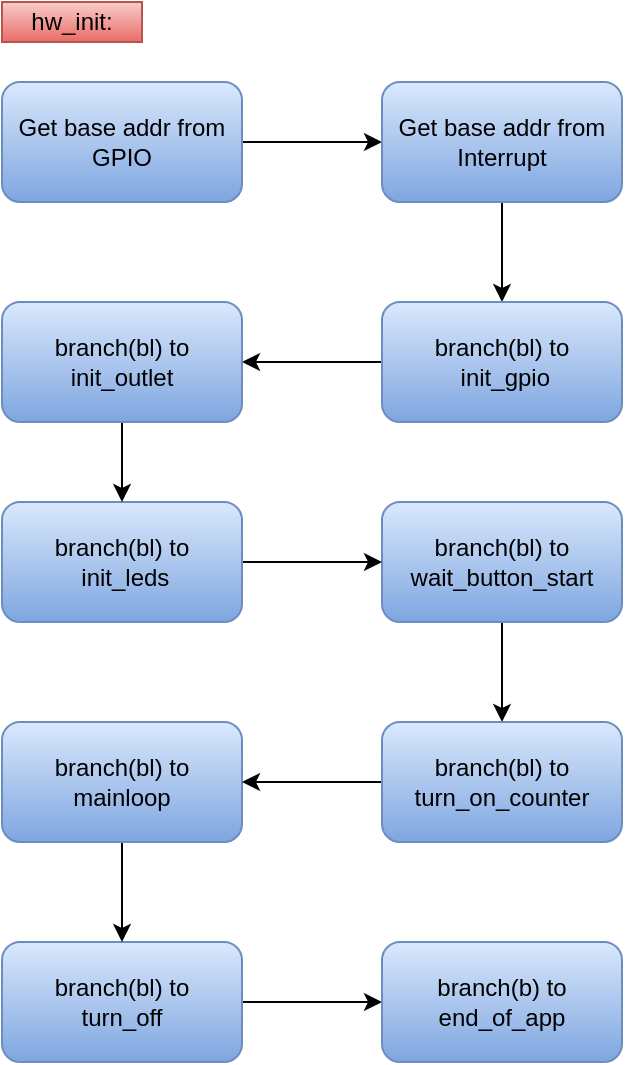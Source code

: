 <mxfile version="12.6.5" type="device"><diagram id="k4cw5h_0fVER-fqyHs3r" name="Seite-1"><mxGraphModel dx="441" dy="834" grid="1" gridSize="10" guides="1" tooltips="1" connect="1" arrows="1" fold="1" page="1" pageScale="1" pageWidth="827" pageHeight="1169" math="0" shadow="0"><root><mxCell id="0"/><mxCell id="1" parent="0"/><mxCell id="YmnJSVa9suwpmFod_Zgd-22" value="hw_init:" style="text;html=1;strokeColor=#b85450;fillColor=#f8cecc;align=center;verticalAlign=middle;whiteSpace=wrap;rounded=0;gradientColor=#ea6b66;" parent="1" vertex="1"><mxGeometry x="40" y="30" width="70" height="20" as="geometry"/></mxCell><mxCell id="bH0xdWF9_3VZWs5E7WMI-13" value="" style="edgeStyle=orthogonalEdgeStyle;rounded=0;orthogonalLoop=1;jettySize=auto;html=1;" parent="1" source="bH0xdWF9_3VZWs5E7WMI-2" target="bH0xdWF9_3VZWs5E7WMI-3" edge="1"><mxGeometry relative="1" as="geometry"/></mxCell><mxCell id="bH0xdWF9_3VZWs5E7WMI-2" value="Get base addr from GPIO" style="rounded=1;whiteSpace=wrap;html=1;gradientColor=#7ea6e0;fillColor=#dae8fc;strokeColor=#6c8ebf;" parent="1" vertex="1"><mxGeometry x="40" y="70" width="120" height="60" as="geometry"/></mxCell><mxCell id="bH0xdWF9_3VZWs5E7WMI-14" value="" style="edgeStyle=orthogonalEdgeStyle;rounded=0;orthogonalLoop=1;jettySize=auto;html=1;" parent="1" source="bH0xdWF9_3VZWs5E7WMI-3" target="bH0xdWF9_3VZWs5E7WMI-4" edge="1"><mxGeometry relative="1" as="geometry"/></mxCell><mxCell id="bH0xdWF9_3VZWs5E7WMI-3" value="Get base addr from Interrupt" style="rounded=1;whiteSpace=wrap;html=1;gradientColor=#7ea6e0;fillColor=#dae8fc;strokeColor=#6c8ebf;" parent="1" vertex="1"><mxGeometry x="230" y="70" width="120" height="60" as="geometry"/></mxCell><mxCell id="15UpI6R6G7e7PAZnye8Z-2" value="" style="edgeStyle=orthogonalEdgeStyle;rounded=0;orthogonalLoop=1;jettySize=auto;html=1;entryX=1;entryY=0.5;entryDx=0;entryDy=0;" parent="1" source="bH0xdWF9_3VZWs5E7WMI-4" target="bH0xdWF9_3VZWs5E7WMI-11" edge="1"><mxGeometry relative="1" as="geometry"><mxPoint x="100" y="390" as="targetPoint"/></mxGeometry></mxCell><mxCell id="bH0xdWF9_3VZWs5E7WMI-4" value="branch(bl) to&lt;br&gt;&amp;nbsp;init_gpio" style="rounded=1;whiteSpace=wrap;html=1;gradientColor=#7ea6e0;fillColor=#dae8fc;strokeColor=#6c8ebf;" parent="1" vertex="1"><mxGeometry x="230" y="180" width="120" height="60" as="geometry"/></mxCell><mxCell id="bH0xdWF9_3VZWs5E7WMI-21" value="" style="edgeStyle=orthogonalEdgeStyle;rounded=0;orthogonalLoop=1;jettySize=auto;html=1;" parent="1" source="bH0xdWF9_3VZWs5E7WMI-6" target="bH0xdWF9_3VZWs5E7WMI-12" edge="1"><mxGeometry relative="1" as="geometry"/></mxCell><mxCell id="bH0xdWF9_3VZWs5E7WMI-6" value="branch(bl) to&lt;br&gt;turn_off" style="rounded=1;whiteSpace=wrap;html=1;gradientColor=#7ea6e0;fillColor=#dae8fc;strokeColor=#6c8ebf;" parent="1" vertex="1"><mxGeometry x="40" y="500" width="120" height="60" as="geometry"/></mxCell><mxCell id="bH0xdWF9_3VZWs5E7WMI-20" value="" style="edgeStyle=orthogonalEdgeStyle;rounded=0;orthogonalLoop=1;jettySize=auto;html=1;" parent="1" source="bH0xdWF9_3VZWs5E7WMI-7" target="bH0xdWF9_3VZWs5E7WMI-6" edge="1"><mxGeometry relative="1" as="geometry"/></mxCell><mxCell id="bH0xdWF9_3VZWs5E7WMI-7" value="branch(bl) to&lt;br&gt;mainloop" style="rounded=1;whiteSpace=wrap;html=1;gradientColor=#7ea6e0;fillColor=#dae8fc;strokeColor=#6c8ebf;" parent="1" vertex="1"><mxGeometry x="40" y="390" width="120" height="60" as="geometry"/></mxCell><mxCell id="Q5EDchWXlVxzqWlxdXfL-2" value="" style="edgeStyle=orthogonalEdgeStyle;rounded=0;orthogonalLoop=1;jettySize=auto;html=1;" parent="1" source="bH0xdWF9_3VZWs5E7WMI-8" target="Q5EDchWXlVxzqWlxdXfL-1" edge="1"><mxGeometry relative="1" as="geometry"/></mxCell><mxCell id="bH0xdWF9_3VZWs5E7WMI-8" value="branch(bl) to&lt;br&gt;wait_button_start" style="rounded=1;whiteSpace=wrap;html=1;gradientColor=#7ea6e0;fillColor=#dae8fc;strokeColor=#6c8ebf;" parent="1" vertex="1"><mxGeometry x="230" y="280" width="120" height="60" as="geometry"/></mxCell><mxCell id="bH0xdWF9_3VZWs5E7WMI-18" value="" style="edgeStyle=orthogonalEdgeStyle;rounded=0;orthogonalLoop=1;jettySize=auto;html=1;" parent="1" source="bH0xdWF9_3VZWs5E7WMI-9" target="bH0xdWF9_3VZWs5E7WMI-8" edge="1"><mxGeometry relative="1" as="geometry"/></mxCell><mxCell id="bH0xdWF9_3VZWs5E7WMI-9" value="branch(bl) to&lt;br&gt;&amp;nbsp;init_leds" style="rounded=1;whiteSpace=wrap;html=1;gradientColor=#7ea6e0;fillColor=#dae8fc;strokeColor=#6c8ebf;" parent="1" vertex="1"><mxGeometry x="40" y="280" width="120" height="60" as="geometry"/></mxCell><mxCell id="bH0xdWF9_3VZWs5E7WMI-17" value="" style="edgeStyle=orthogonalEdgeStyle;rounded=0;orthogonalLoop=1;jettySize=auto;html=1;" parent="1" source="bH0xdWF9_3VZWs5E7WMI-11" target="bH0xdWF9_3VZWs5E7WMI-9" edge="1"><mxGeometry relative="1" as="geometry"/></mxCell><mxCell id="bH0xdWF9_3VZWs5E7WMI-11" value="branch(bl) to init_outlet" style="rounded=1;whiteSpace=wrap;html=1;gradientColor=#7ea6e0;fillColor=#dae8fc;strokeColor=#6c8ebf;" parent="1" vertex="1"><mxGeometry x="40" y="180" width="120" height="60" as="geometry"/></mxCell><mxCell id="bH0xdWF9_3VZWs5E7WMI-12" value="branch(b) to end_of_app" style="rounded=1;whiteSpace=wrap;html=1;gradientColor=#7ea6e0;fillColor=#dae8fc;strokeColor=#6c8ebf;" parent="1" vertex="1"><mxGeometry x="230" y="500" width="120" height="60" as="geometry"/></mxCell><mxCell id="Q5EDchWXlVxzqWlxdXfL-3" value="" style="edgeStyle=orthogonalEdgeStyle;rounded=0;orthogonalLoop=1;jettySize=auto;html=1;" parent="1" source="Q5EDchWXlVxzqWlxdXfL-1" target="bH0xdWF9_3VZWs5E7WMI-7" edge="1"><mxGeometry relative="1" as="geometry"/></mxCell><mxCell id="Q5EDchWXlVxzqWlxdXfL-1" value="branch(bl) to&lt;br&gt;turn_on_counter" style="rounded=1;whiteSpace=wrap;html=1;gradientColor=#7ea6e0;fillColor=#dae8fc;strokeColor=#6c8ebf;" parent="1" vertex="1"><mxGeometry x="230" y="390" width="120" height="60" as="geometry"/></mxCell></root></mxGraphModel></diagram></mxfile>